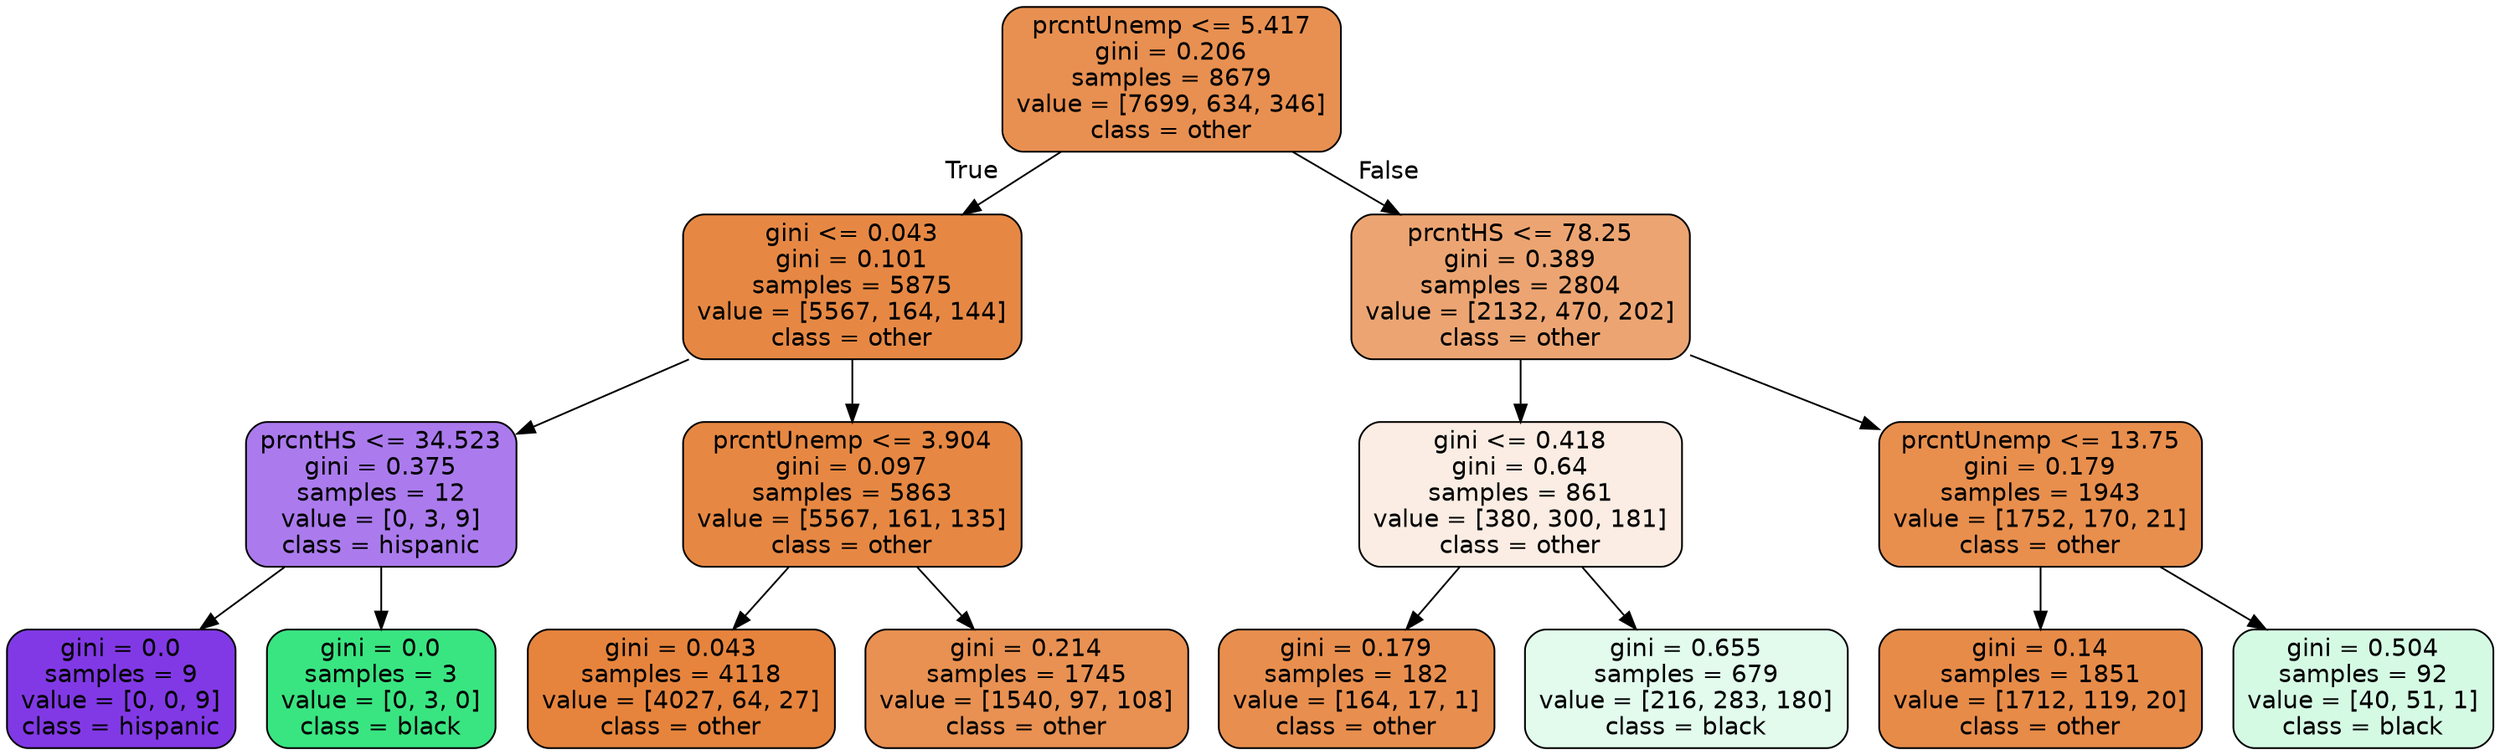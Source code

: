 digraph Tree {
node [shape=box, style="filled, rounded", color="black", fontname="helvetica"] ;
edge [fontname="helvetica"] ;
0 [label="prcntUnemp <= 5.417\ngini = 0.206\nsamples = 8679\nvalue = [7699, 634, 346]\nclass = other", fillcolor="#e89051"] ;
1 [label="gini <= 0.043\ngini = 0.101\nsamples = 5875\nvalue = [5567, 164, 144]\nclass = other", fillcolor="#e68844"] ;
0 -> 1 [labeldistance=2.5, labelangle=45, headlabel="True"] ;
2 [label="prcntHS <= 34.523\ngini = 0.375\nsamples = 12\nvalue = [0, 3, 9]\nclass = hispanic", fillcolor="#ab7bee"] ;
1 -> 2 ;
3 [label="gini = 0.0\nsamples = 9\nvalue = [0, 0, 9]\nclass = hispanic", fillcolor="#8139e5"] ;
2 -> 3 ;
4 [label="gini = 0.0\nsamples = 3\nvalue = [0, 3, 0]\nclass = black", fillcolor="#39e581"] ;
2 -> 4 ;
5 [label="prcntUnemp <= 3.904\ngini = 0.097\nsamples = 5863\nvalue = [5567, 161, 135]\nclass = other", fillcolor="#e68843"] ;
1 -> 5 ;
6 [label="gini = 0.043\nsamples = 4118\nvalue = [4027, 64, 27]\nclass = other", fillcolor="#e6843d"] ;
5 -> 6 ;
7 [label="gini = 0.214\nsamples = 1745\nvalue = [1540, 97, 108]\nclass = other", fillcolor="#e89152"] ;
5 -> 7 ;
8 [label="prcntHS <= 78.25\ngini = 0.389\nsamples = 2804\nvalue = [2132, 470, 202]\nclass = other", fillcolor="#eca572"] ;
0 -> 8 [labeldistance=2.5, labelangle=-45, headlabel="False"] ;
9 [label="gini <= 0.418\ngini = 0.64\nsamples = 861\nvalue = [380, 300, 181]\nclass = other", fillcolor="#fbede3"] ;
8 -> 9 ;
10 [label="gini = 0.179\nsamples = 182\nvalue = [164, 17, 1]\nclass = other", fillcolor="#e88f4f"] ;
9 -> 10 ;
11 [label="gini = 0.655\nsamples = 679\nvalue = [216, 283, 180]\nclass = black", fillcolor="#e2fbed"] ;
9 -> 11 ;
12 [label="prcntUnemp <= 13.75\ngini = 0.179\nsamples = 1943\nvalue = [1752, 170, 21]\nclass = other", fillcolor="#e88f4e"] ;
8 -> 12 ;
13 [label="gini = 0.14\nsamples = 1851\nvalue = [1712, 119, 20]\nclass = other", fillcolor="#e78b49"] ;
12 -> 13 ;
14 [label="gini = 0.504\nsamples = 92\nvalue = [40, 51, 1]\nclass = black", fillcolor="#d5fae4"] ;
12 -> 14 ;
}